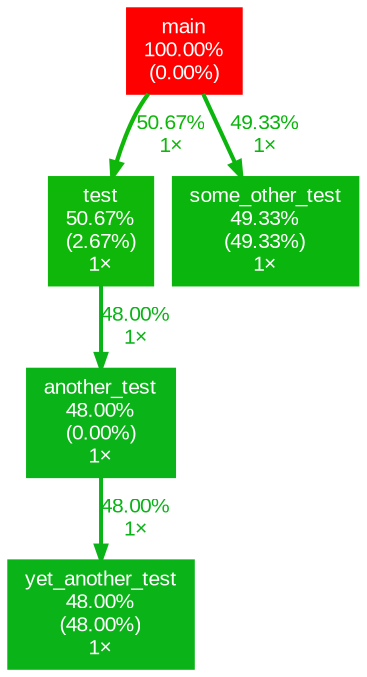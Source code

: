 digraph {
	graph [fontname=Arial, nodesep=0.125, ranksep=0.25];
	node [fontcolor=white, fontname=Arial, height=0, shape=box, style=filled, width=0];
	edge [fontname=Arial];
	1 [color="#ff0000", fontcolor="#ffffff", fontsize="10.00", label="main\n100.00%\n(0.00%)"];
	1 -> 2 [arrowsize="0.71", color="#0eb709", fontcolor="#0eb709", fontsize="10.00", label="50.67%\n1×", labeldistance="2.03", penwidth="2.03"];
	1 -> 3 [arrowsize="0.70", color="#0ab50e", fontcolor="#0ab50e", fontsize="10.00", label="49.33%\n1×", labeldistance="1.97", penwidth="1.97"];
	2 [color="#0eb709", fontcolor="#ffffff", fontsize="10.00", label="test\n50.67%\n(2.67%)\n1×"];
	2 -> 4 [arrowsize="0.69", color="#0ab317", fontcolor="#0ab317", fontsize="10.00", label="48.00%\n1×", labeldistance="1.92", penwidth="1.92"];
	3 [color="#0ab50e", fontcolor="#ffffff", fontsize="10.00", label="some_other_test\n49.33%\n(49.33%)\n1×"];
	4 [color="#0ab317", fontcolor="#ffffff", fontsize="10.00", label="another_test\n48.00%\n(0.00%)\n1×"];
	4 -> 5 [arrowsize="0.69", color="#0ab317", fontcolor="#0ab317", fontsize="10.00", label="48.00%\n1×", labeldistance="1.92", penwidth="1.92"];
	5 [color="#0ab317", fontcolor="#ffffff", fontsize="10.00", label="yet_another_test\n48.00%\n(48.00%)\n1×"];
}
